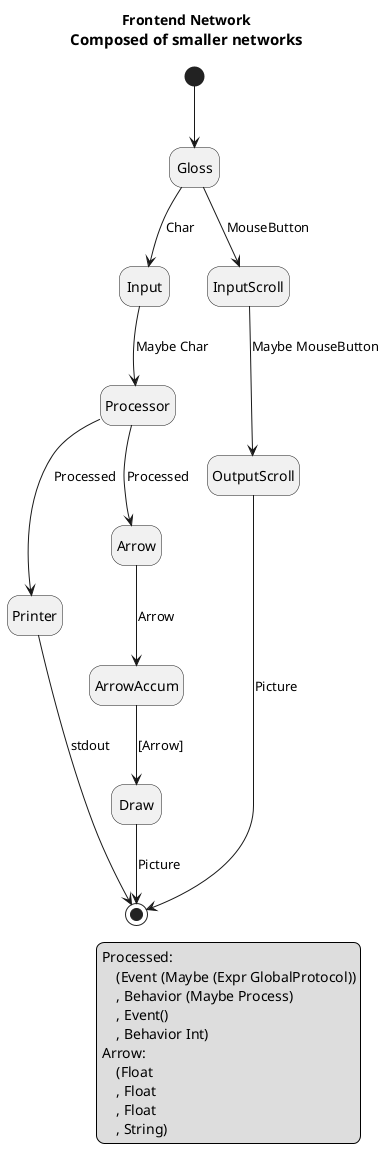 @startuml

hide empty description

title Frontend Network\n<size:15>Composed of smaller networks</size>

[*] --> Gloss
Processor --> Printer: Processed

Gloss --> Input: Char
Input --> Processor: Maybe Char
Processor --> Arrow: Processed
Arrow --> ArrowAccum: Arrow
ArrowAccum --> Draw: [Arrow]

Gloss --> InputScroll: MouseButton
InputScroll --> OutputScroll: Maybe MouseButton

Draw --> [*]: Picture
OutputScroll --> [*]: Picture
Printer --> [*]: stdout

legend right
    Processed:
        (Event (Maybe (Expr GlobalProtocol))
        , Behavior (Maybe Process)
        , Event()
        , Behavior Int)
    Arrow:
        (Float
        , Float
        , Float
        , String)
endlegend

@enduml
